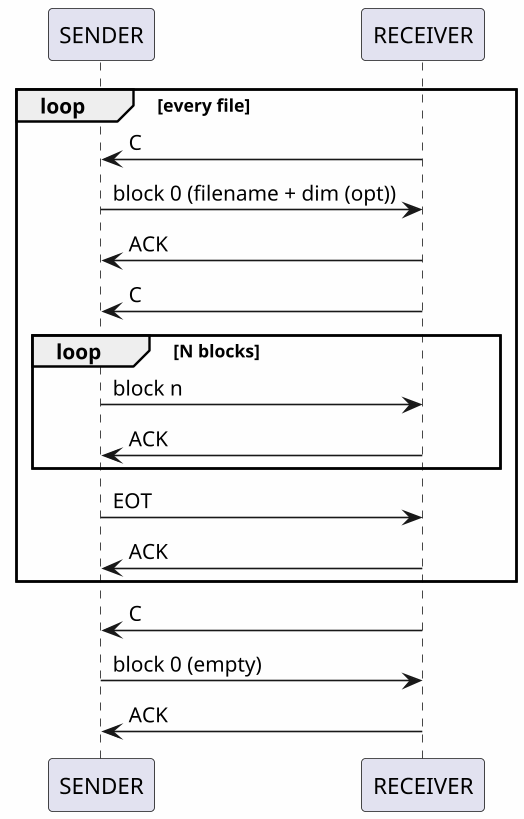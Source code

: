 ' to convert:
'   plantuml -tsvg sequence.wsd
'   plantuml -tpng sequence.wsd

@startuml ymodem

skinparam backgroundColor #FEFEFE
scale 1.6

participant SENDER
participant RECEIVER

loop every file
    RECEIVER -> SENDER: C
    SENDER -> RECEIVER: block 0 (filename + dim (opt))
    SENDER <- RECEIVER: ACK
    SENDER <- RECEIVER: C
    loop N blocks
        SENDER -> RECEIVER: block n
        SENDER <- RECEIVER: ACK
    end
    SENDER -> RECEIVER: EOT
    SENDER <- RECEIVER: ACK
end
RECEIVER -> SENDER: C
SENDER -> RECEIVER: block 0 (empty)
SENDER <- RECEIVER: ACK

@enduml
